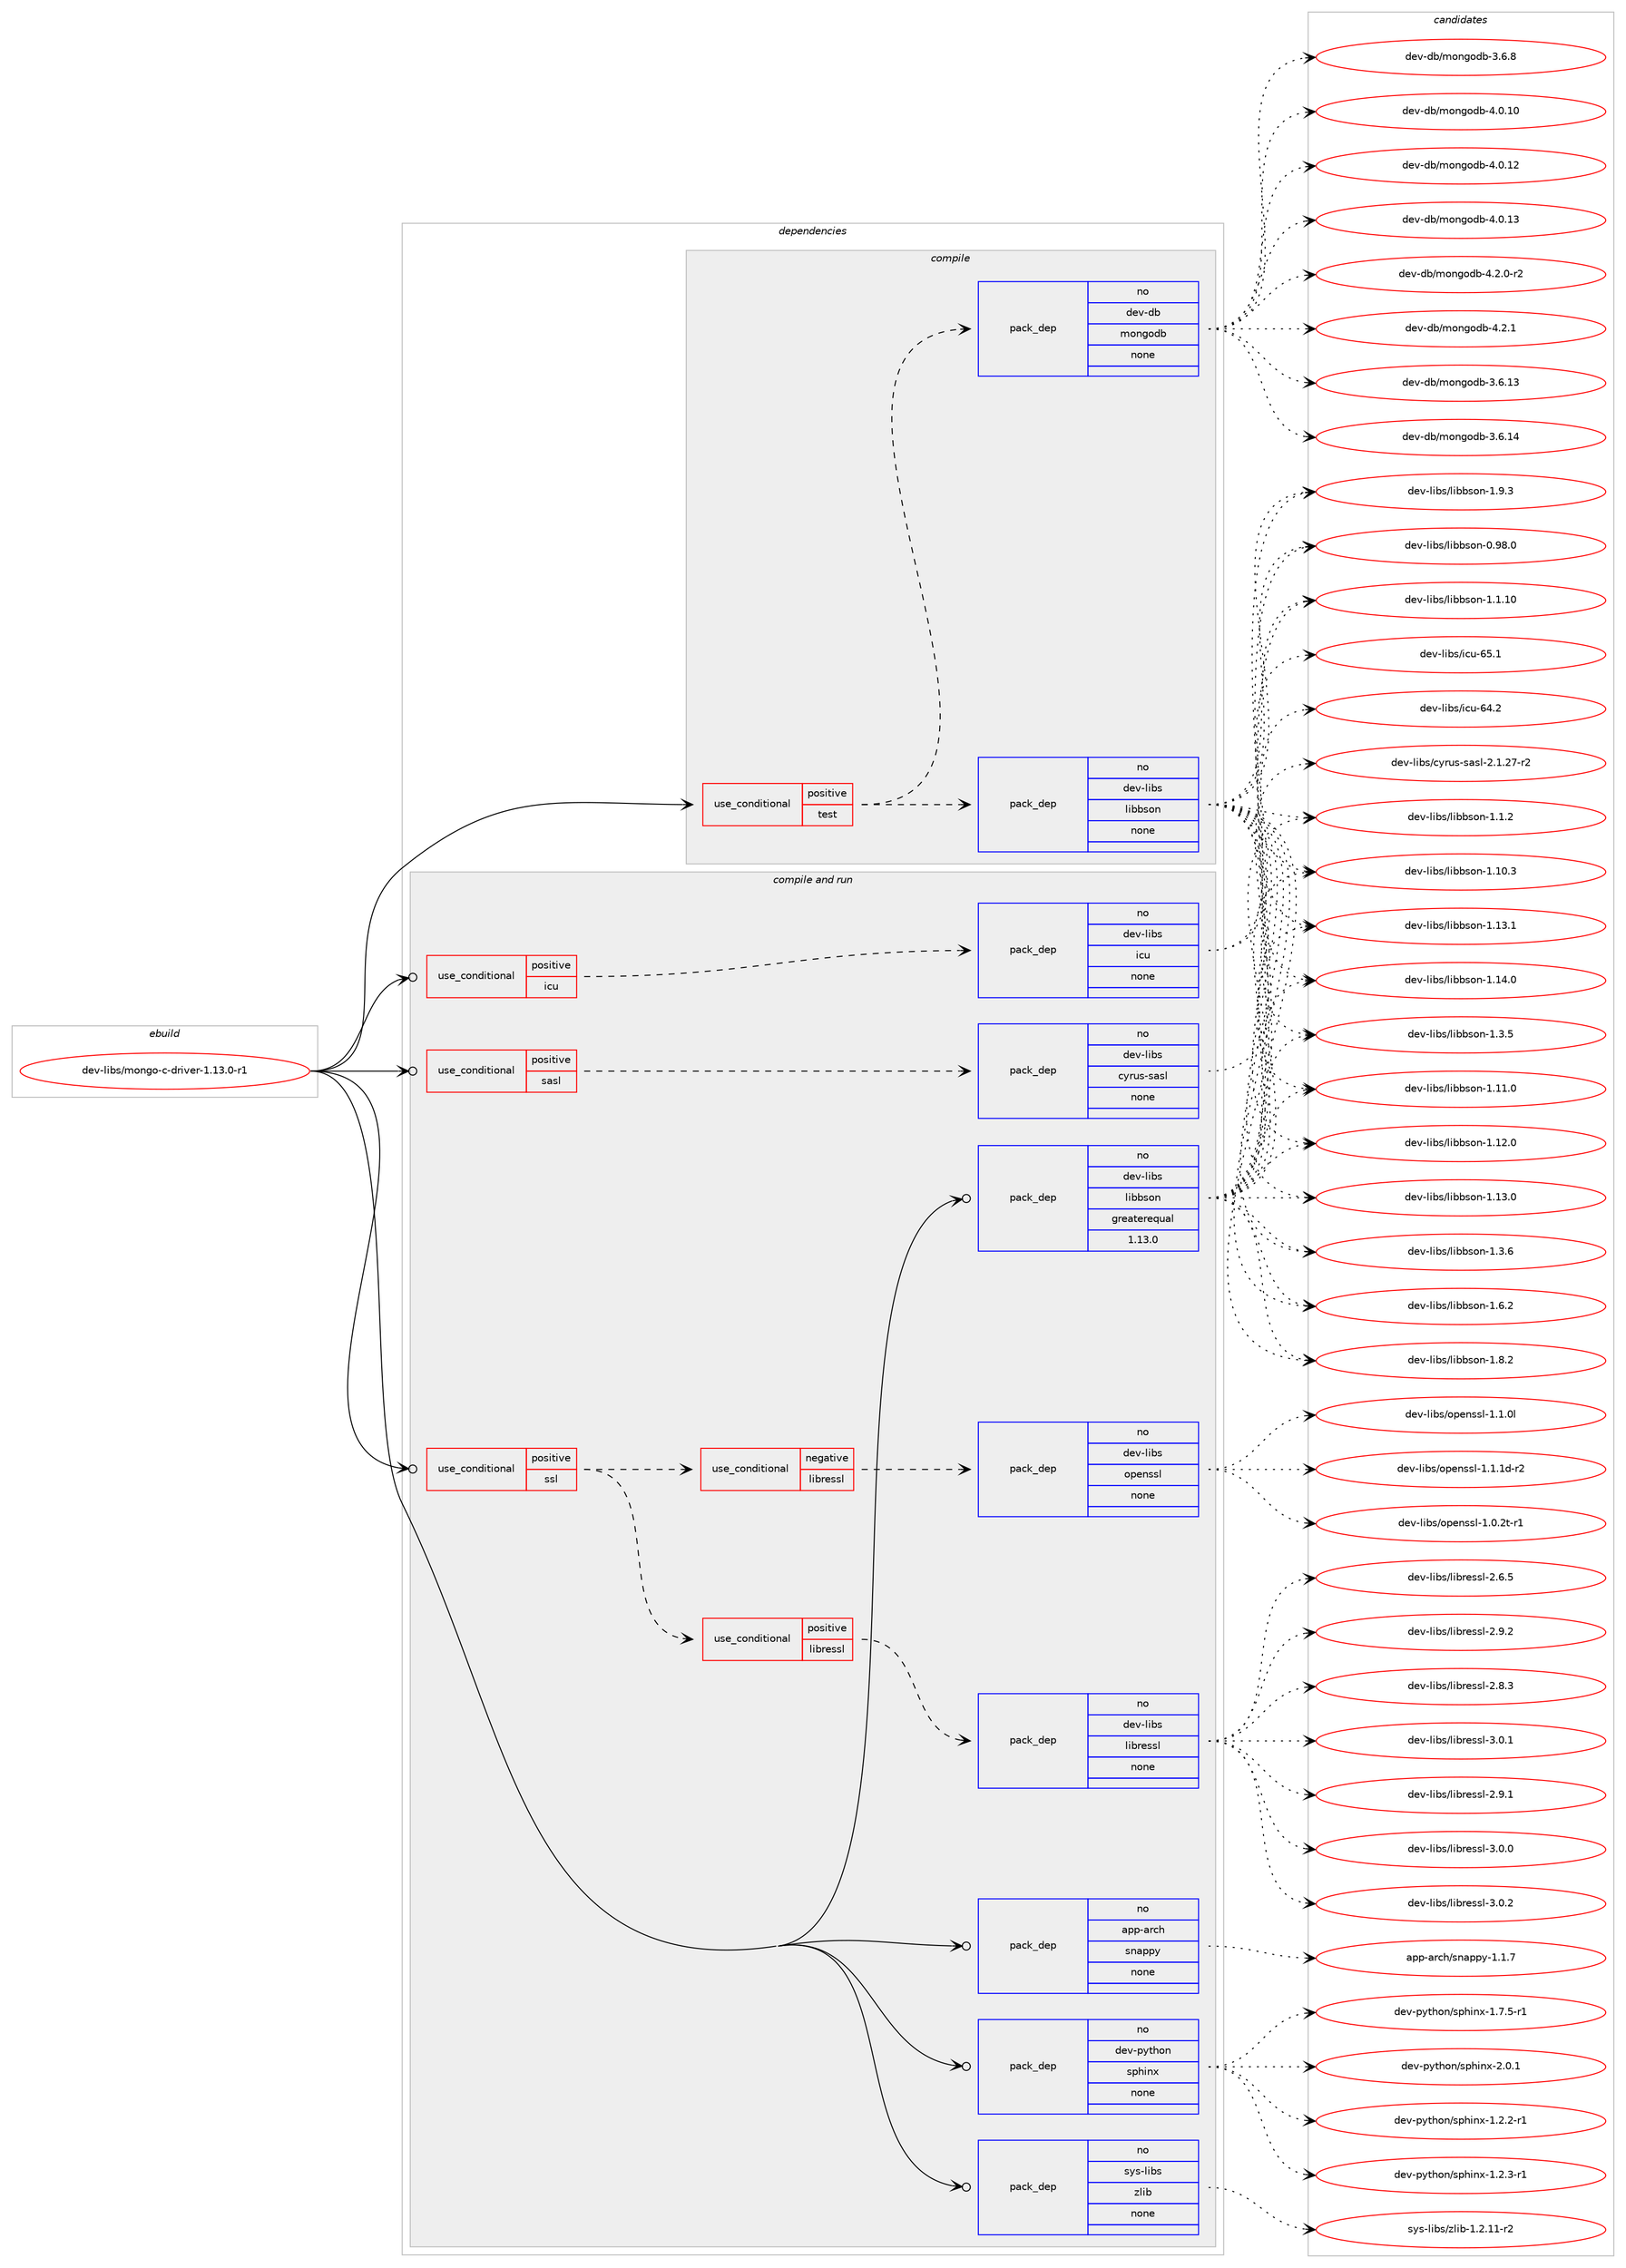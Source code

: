 digraph prolog {

# *************
# Graph options
# *************

newrank=true;
concentrate=true;
compound=true;
graph [rankdir=LR,fontname=Helvetica,fontsize=10,ranksep=1.5];#, ranksep=2.5, nodesep=0.2];
edge  [arrowhead=vee];
node  [fontname=Helvetica,fontsize=10];

# **********
# The ebuild
# **********

subgraph cluster_leftcol {
color=gray;
rank=same;
label=<<i>ebuild</i>>;
id [label="dev-libs/mongo-c-driver-1.13.0-r1", color=red, width=4, href="../dev-libs/mongo-c-driver-1.13.0-r1.svg"];
}

# ****************
# The dependencies
# ****************

subgraph cluster_midcol {
color=gray;
label=<<i>dependencies</i>>;
subgraph cluster_compile {
fillcolor="#eeeeee";
style=filled;
label=<<i>compile</i>>;
subgraph cond132276 {
dependency567890 [label=<<TABLE BORDER="0" CELLBORDER="1" CELLSPACING="0" CELLPADDING="4"><TR><TD ROWSPAN="3" CELLPADDING="10">use_conditional</TD></TR><TR><TD>positive</TD></TR><TR><TD>test</TD></TR></TABLE>>, shape=none, color=red];
subgraph pack424052 {
dependency567891 [label=<<TABLE BORDER="0" CELLBORDER="1" CELLSPACING="0" CELLPADDING="4" WIDTH="220"><TR><TD ROWSPAN="6" CELLPADDING="30">pack_dep</TD></TR><TR><TD WIDTH="110">no</TD></TR><TR><TD>dev-db</TD></TR><TR><TD>mongodb</TD></TR><TR><TD>none</TD></TR><TR><TD></TD></TR></TABLE>>, shape=none, color=blue];
}
dependency567890:e -> dependency567891:w [weight=20,style="dashed",arrowhead="vee"];
subgraph pack424053 {
dependency567892 [label=<<TABLE BORDER="0" CELLBORDER="1" CELLSPACING="0" CELLPADDING="4" WIDTH="220"><TR><TD ROWSPAN="6" CELLPADDING="30">pack_dep</TD></TR><TR><TD WIDTH="110">no</TD></TR><TR><TD>dev-libs</TD></TR><TR><TD>libbson</TD></TR><TR><TD>none</TD></TR><TR><TD></TD></TR></TABLE>>, shape=none, color=blue];
}
dependency567890:e -> dependency567892:w [weight=20,style="dashed",arrowhead="vee"];
}
id:e -> dependency567890:w [weight=20,style="solid",arrowhead="vee"];
}
subgraph cluster_compileandrun {
fillcolor="#eeeeee";
style=filled;
label=<<i>compile and run</i>>;
subgraph cond132277 {
dependency567893 [label=<<TABLE BORDER="0" CELLBORDER="1" CELLSPACING="0" CELLPADDING="4"><TR><TD ROWSPAN="3" CELLPADDING="10">use_conditional</TD></TR><TR><TD>positive</TD></TR><TR><TD>icu</TD></TR></TABLE>>, shape=none, color=red];
subgraph pack424054 {
dependency567894 [label=<<TABLE BORDER="0" CELLBORDER="1" CELLSPACING="0" CELLPADDING="4" WIDTH="220"><TR><TD ROWSPAN="6" CELLPADDING="30">pack_dep</TD></TR><TR><TD WIDTH="110">no</TD></TR><TR><TD>dev-libs</TD></TR><TR><TD>icu</TD></TR><TR><TD>none</TD></TR><TR><TD></TD></TR></TABLE>>, shape=none, color=blue];
}
dependency567893:e -> dependency567894:w [weight=20,style="dashed",arrowhead="vee"];
}
id:e -> dependency567893:w [weight=20,style="solid",arrowhead="odotvee"];
subgraph cond132278 {
dependency567895 [label=<<TABLE BORDER="0" CELLBORDER="1" CELLSPACING="0" CELLPADDING="4"><TR><TD ROWSPAN="3" CELLPADDING="10">use_conditional</TD></TR><TR><TD>positive</TD></TR><TR><TD>sasl</TD></TR></TABLE>>, shape=none, color=red];
subgraph pack424055 {
dependency567896 [label=<<TABLE BORDER="0" CELLBORDER="1" CELLSPACING="0" CELLPADDING="4" WIDTH="220"><TR><TD ROWSPAN="6" CELLPADDING="30">pack_dep</TD></TR><TR><TD WIDTH="110">no</TD></TR><TR><TD>dev-libs</TD></TR><TR><TD>cyrus-sasl</TD></TR><TR><TD>none</TD></TR><TR><TD></TD></TR></TABLE>>, shape=none, color=blue];
}
dependency567895:e -> dependency567896:w [weight=20,style="dashed",arrowhead="vee"];
}
id:e -> dependency567895:w [weight=20,style="solid",arrowhead="odotvee"];
subgraph cond132279 {
dependency567897 [label=<<TABLE BORDER="0" CELLBORDER="1" CELLSPACING="0" CELLPADDING="4"><TR><TD ROWSPAN="3" CELLPADDING="10">use_conditional</TD></TR><TR><TD>positive</TD></TR><TR><TD>ssl</TD></TR></TABLE>>, shape=none, color=red];
subgraph cond132280 {
dependency567898 [label=<<TABLE BORDER="0" CELLBORDER="1" CELLSPACING="0" CELLPADDING="4"><TR><TD ROWSPAN="3" CELLPADDING="10">use_conditional</TD></TR><TR><TD>negative</TD></TR><TR><TD>libressl</TD></TR></TABLE>>, shape=none, color=red];
subgraph pack424056 {
dependency567899 [label=<<TABLE BORDER="0" CELLBORDER="1" CELLSPACING="0" CELLPADDING="4" WIDTH="220"><TR><TD ROWSPAN="6" CELLPADDING="30">pack_dep</TD></TR><TR><TD WIDTH="110">no</TD></TR><TR><TD>dev-libs</TD></TR><TR><TD>openssl</TD></TR><TR><TD>none</TD></TR><TR><TD></TD></TR></TABLE>>, shape=none, color=blue];
}
dependency567898:e -> dependency567899:w [weight=20,style="dashed",arrowhead="vee"];
}
dependency567897:e -> dependency567898:w [weight=20,style="dashed",arrowhead="vee"];
subgraph cond132281 {
dependency567900 [label=<<TABLE BORDER="0" CELLBORDER="1" CELLSPACING="0" CELLPADDING="4"><TR><TD ROWSPAN="3" CELLPADDING="10">use_conditional</TD></TR><TR><TD>positive</TD></TR><TR><TD>libressl</TD></TR></TABLE>>, shape=none, color=red];
subgraph pack424057 {
dependency567901 [label=<<TABLE BORDER="0" CELLBORDER="1" CELLSPACING="0" CELLPADDING="4" WIDTH="220"><TR><TD ROWSPAN="6" CELLPADDING="30">pack_dep</TD></TR><TR><TD WIDTH="110">no</TD></TR><TR><TD>dev-libs</TD></TR><TR><TD>libressl</TD></TR><TR><TD>none</TD></TR><TR><TD></TD></TR></TABLE>>, shape=none, color=blue];
}
dependency567900:e -> dependency567901:w [weight=20,style="dashed",arrowhead="vee"];
}
dependency567897:e -> dependency567900:w [weight=20,style="dashed",arrowhead="vee"];
}
id:e -> dependency567897:w [weight=20,style="solid",arrowhead="odotvee"];
subgraph pack424058 {
dependency567902 [label=<<TABLE BORDER="0" CELLBORDER="1" CELLSPACING="0" CELLPADDING="4" WIDTH="220"><TR><TD ROWSPAN="6" CELLPADDING="30">pack_dep</TD></TR><TR><TD WIDTH="110">no</TD></TR><TR><TD>app-arch</TD></TR><TR><TD>snappy</TD></TR><TR><TD>none</TD></TR><TR><TD></TD></TR></TABLE>>, shape=none, color=blue];
}
id:e -> dependency567902:w [weight=20,style="solid",arrowhead="odotvee"];
subgraph pack424059 {
dependency567903 [label=<<TABLE BORDER="0" CELLBORDER="1" CELLSPACING="0" CELLPADDING="4" WIDTH="220"><TR><TD ROWSPAN="6" CELLPADDING="30">pack_dep</TD></TR><TR><TD WIDTH="110">no</TD></TR><TR><TD>dev-libs</TD></TR><TR><TD>libbson</TD></TR><TR><TD>greaterequal</TD></TR><TR><TD>1.13.0</TD></TR></TABLE>>, shape=none, color=blue];
}
id:e -> dependency567903:w [weight=20,style="solid",arrowhead="odotvee"];
subgraph pack424060 {
dependency567904 [label=<<TABLE BORDER="0" CELLBORDER="1" CELLSPACING="0" CELLPADDING="4" WIDTH="220"><TR><TD ROWSPAN="6" CELLPADDING="30">pack_dep</TD></TR><TR><TD WIDTH="110">no</TD></TR><TR><TD>dev-python</TD></TR><TR><TD>sphinx</TD></TR><TR><TD>none</TD></TR><TR><TD></TD></TR></TABLE>>, shape=none, color=blue];
}
id:e -> dependency567904:w [weight=20,style="solid",arrowhead="odotvee"];
subgraph pack424061 {
dependency567905 [label=<<TABLE BORDER="0" CELLBORDER="1" CELLSPACING="0" CELLPADDING="4" WIDTH="220"><TR><TD ROWSPAN="6" CELLPADDING="30">pack_dep</TD></TR><TR><TD WIDTH="110">no</TD></TR><TR><TD>sys-libs</TD></TR><TR><TD>zlib</TD></TR><TR><TD>none</TD></TR><TR><TD></TD></TR></TABLE>>, shape=none, color=blue];
}
id:e -> dependency567905:w [weight=20,style="solid",arrowhead="odotvee"];
}
subgraph cluster_run {
fillcolor="#eeeeee";
style=filled;
label=<<i>run</i>>;
}
}

# **************
# The candidates
# **************

subgraph cluster_choices {
rank=same;
color=gray;
label=<<i>candidates</i>>;

subgraph choice424052 {
color=black;
nodesep=1;
choice1001011184510098471091111101031111009845514654464951 [label="dev-db/mongodb-3.6.13", color=red, width=4,href="../dev-db/mongodb-3.6.13.svg"];
choice1001011184510098471091111101031111009845514654464952 [label="dev-db/mongodb-3.6.14", color=red, width=4,href="../dev-db/mongodb-3.6.14.svg"];
choice10010111845100984710911111010311110098455146544656 [label="dev-db/mongodb-3.6.8", color=red, width=4,href="../dev-db/mongodb-3.6.8.svg"];
choice1001011184510098471091111101031111009845524648464948 [label="dev-db/mongodb-4.0.10", color=red, width=4,href="../dev-db/mongodb-4.0.10.svg"];
choice1001011184510098471091111101031111009845524648464950 [label="dev-db/mongodb-4.0.12", color=red, width=4,href="../dev-db/mongodb-4.0.12.svg"];
choice1001011184510098471091111101031111009845524648464951 [label="dev-db/mongodb-4.0.13", color=red, width=4,href="../dev-db/mongodb-4.0.13.svg"];
choice100101118451009847109111110103111100984552465046484511450 [label="dev-db/mongodb-4.2.0-r2", color=red, width=4,href="../dev-db/mongodb-4.2.0-r2.svg"];
choice10010111845100984710911111010311110098455246504649 [label="dev-db/mongodb-4.2.1", color=red, width=4,href="../dev-db/mongodb-4.2.1.svg"];
dependency567891:e -> choice1001011184510098471091111101031111009845514654464951:w [style=dotted,weight="100"];
dependency567891:e -> choice1001011184510098471091111101031111009845514654464952:w [style=dotted,weight="100"];
dependency567891:e -> choice10010111845100984710911111010311110098455146544656:w [style=dotted,weight="100"];
dependency567891:e -> choice1001011184510098471091111101031111009845524648464948:w [style=dotted,weight="100"];
dependency567891:e -> choice1001011184510098471091111101031111009845524648464950:w [style=dotted,weight="100"];
dependency567891:e -> choice1001011184510098471091111101031111009845524648464951:w [style=dotted,weight="100"];
dependency567891:e -> choice100101118451009847109111110103111100984552465046484511450:w [style=dotted,weight="100"];
dependency567891:e -> choice10010111845100984710911111010311110098455246504649:w [style=dotted,weight="100"];
}
subgraph choice424053 {
color=black;
nodesep=1;
choice100101118451081059811547108105989811511111045484657564648 [label="dev-libs/libbson-0.98.0", color=red, width=4,href="../dev-libs/libbson-0.98.0.svg"];
choice100101118451081059811547108105989811511111045494649464948 [label="dev-libs/libbson-1.1.10", color=red, width=4,href="../dev-libs/libbson-1.1.10.svg"];
choice1001011184510810598115471081059898115111110454946494650 [label="dev-libs/libbson-1.1.2", color=red, width=4,href="../dev-libs/libbson-1.1.2.svg"];
choice100101118451081059811547108105989811511111045494649484651 [label="dev-libs/libbson-1.10.3", color=red, width=4,href="../dev-libs/libbson-1.10.3.svg"];
choice100101118451081059811547108105989811511111045494649494648 [label="dev-libs/libbson-1.11.0", color=red, width=4,href="../dev-libs/libbson-1.11.0.svg"];
choice100101118451081059811547108105989811511111045494649504648 [label="dev-libs/libbson-1.12.0", color=red, width=4,href="../dev-libs/libbson-1.12.0.svg"];
choice100101118451081059811547108105989811511111045494649514648 [label="dev-libs/libbson-1.13.0", color=red, width=4,href="../dev-libs/libbson-1.13.0.svg"];
choice100101118451081059811547108105989811511111045494649514649 [label="dev-libs/libbson-1.13.1", color=red, width=4,href="../dev-libs/libbson-1.13.1.svg"];
choice100101118451081059811547108105989811511111045494649524648 [label="dev-libs/libbson-1.14.0", color=red, width=4,href="../dev-libs/libbson-1.14.0.svg"];
choice1001011184510810598115471081059898115111110454946514653 [label="dev-libs/libbson-1.3.5", color=red, width=4,href="../dev-libs/libbson-1.3.5.svg"];
choice1001011184510810598115471081059898115111110454946514654 [label="dev-libs/libbson-1.3.6", color=red, width=4,href="../dev-libs/libbson-1.3.6.svg"];
choice1001011184510810598115471081059898115111110454946544650 [label="dev-libs/libbson-1.6.2", color=red, width=4,href="../dev-libs/libbson-1.6.2.svg"];
choice1001011184510810598115471081059898115111110454946564650 [label="dev-libs/libbson-1.8.2", color=red, width=4,href="../dev-libs/libbson-1.8.2.svg"];
choice1001011184510810598115471081059898115111110454946574651 [label="dev-libs/libbson-1.9.3", color=red, width=4,href="../dev-libs/libbson-1.9.3.svg"];
dependency567892:e -> choice100101118451081059811547108105989811511111045484657564648:w [style=dotted,weight="100"];
dependency567892:e -> choice100101118451081059811547108105989811511111045494649464948:w [style=dotted,weight="100"];
dependency567892:e -> choice1001011184510810598115471081059898115111110454946494650:w [style=dotted,weight="100"];
dependency567892:e -> choice100101118451081059811547108105989811511111045494649484651:w [style=dotted,weight="100"];
dependency567892:e -> choice100101118451081059811547108105989811511111045494649494648:w [style=dotted,weight="100"];
dependency567892:e -> choice100101118451081059811547108105989811511111045494649504648:w [style=dotted,weight="100"];
dependency567892:e -> choice100101118451081059811547108105989811511111045494649514648:w [style=dotted,weight="100"];
dependency567892:e -> choice100101118451081059811547108105989811511111045494649514649:w [style=dotted,weight="100"];
dependency567892:e -> choice100101118451081059811547108105989811511111045494649524648:w [style=dotted,weight="100"];
dependency567892:e -> choice1001011184510810598115471081059898115111110454946514653:w [style=dotted,weight="100"];
dependency567892:e -> choice1001011184510810598115471081059898115111110454946514654:w [style=dotted,weight="100"];
dependency567892:e -> choice1001011184510810598115471081059898115111110454946544650:w [style=dotted,weight="100"];
dependency567892:e -> choice1001011184510810598115471081059898115111110454946564650:w [style=dotted,weight="100"];
dependency567892:e -> choice1001011184510810598115471081059898115111110454946574651:w [style=dotted,weight="100"];
}
subgraph choice424054 {
color=black;
nodesep=1;
choice100101118451081059811547105991174554524650 [label="dev-libs/icu-64.2", color=red, width=4,href="../dev-libs/icu-64.2.svg"];
choice100101118451081059811547105991174554534649 [label="dev-libs/icu-65.1", color=red, width=4,href="../dev-libs/icu-65.1.svg"];
dependency567894:e -> choice100101118451081059811547105991174554524650:w [style=dotted,weight="100"];
dependency567894:e -> choice100101118451081059811547105991174554534649:w [style=dotted,weight="100"];
}
subgraph choice424055 {
color=black;
nodesep=1;
choice100101118451081059811547991211141171154511597115108455046494650554511450 [label="dev-libs/cyrus-sasl-2.1.27-r2", color=red, width=4,href="../dev-libs/cyrus-sasl-2.1.27-r2.svg"];
dependency567896:e -> choice100101118451081059811547991211141171154511597115108455046494650554511450:w [style=dotted,weight="100"];
}
subgraph choice424056 {
color=black;
nodesep=1;
choice1001011184510810598115471111121011101151151084549464846501164511449 [label="dev-libs/openssl-1.0.2t-r1", color=red, width=4,href="../dev-libs/openssl-1.0.2t-r1.svg"];
choice100101118451081059811547111112101110115115108454946494648108 [label="dev-libs/openssl-1.1.0l", color=red, width=4,href="../dev-libs/openssl-1.1.0l.svg"];
choice1001011184510810598115471111121011101151151084549464946491004511450 [label="dev-libs/openssl-1.1.1d-r2", color=red, width=4,href="../dev-libs/openssl-1.1.1d-r2.svg"];
dependency567899:e -> choice1001011184510810598115471111121011101151151084549464846501164511449:w [style=dotted,weight="100"];
dependency567899:e -> choice100101118451081059811547111112101110115115108454946494648108:w [style=dotted,weight="100"];
dependency567899:e -> choice1001011184510810598115471111121011101151151084549464946491004511450:w [style=dotted,weight="100"];
}
subgraph choice424057 {
color=black;
nodesep=1;
choice10010111845108105981154710810598114101115115108455046544653 [label="dev-libs/libressl-2.6.5", color=red, width=4,href="../dev-libs/libressl-2.6.5.svg"];
choice10010111845108105981154710810598114101115115108455046564651 [label="dev-libs/libressl-2.8.3", color=red, width=4,href="../dev-libs/libressl-2.8.3.svg"];
choice10010111845108105981154710810598114101115115108455046574649 [label="dev-libs/libressl-2.9.1", color=red, width=4,href="../dev-libs/libressl-2.9.1.svg"];
choice10010111845108105981154710810598114101115115108455046574650 [label="dev-libs/libressl-2.9.2", color=red, width=4,href="../dev-libs/libressl-2.9.2.svg"];
choice10010111845108105981154710810598114101115115108455146484648 [label="dev-libs/libressl-3.0.0", color=red, width=4,href="../dev-libs/libressl-3.0.0.svg"];
choice10010111845108105981154710810598114101115115108455146484649 [label="dev-libs/libressl-3.0.1", color=red, width=4,href="../dev-libs/libressl-3.0.1.svg"];
choice10010111845108105981154710810598114101115115108455146484650 [label="dev-libs/libressl-3.0.2", color=red, width=4,href="../dev-libs/libressl-3.0.2.svg"];
dependency567901:e -> choice10010111845108105981154710810598114101115115108455046544653:w [style=dotted,weight="100"];
dependency567901:e -> choice10010111845108105981154710810598114101115115108455046564651:w [style=dotted,weight="100"];
dependency567901:e -> choice10010111845108105981154710810598114101115115108455046574649:w [style=dotted,weight="100"];
dependency567901:e -> choice10010111845108105981154710810598114101115115108455046574650:w [style=dotted,weight="100"];
dependency567901:e -> choice10010111845108105981154710810598114101115115108455146484648:w [style=dotted,weight="100"];
dependency567901:e -> choice10010111845108105981154710810598114101115115108455146484649:w [style=dotted,weight="100"];
dependency567901:e -> choice10010111845108105981154710810598114101115115108455146484650:w [style=dotted,weight="100"];
}
subgraph choice424058 {
color=black;
nodesep=1;
choice971121124597114991044711511097112112121454946494655 [label="app-arch/snappy-1.1.7", color=red, width=4,href="../app-arch/snappy-1.1.7.svg"];
dependency567902:e -> choice971121124597114991044711511097112112121454946494655:w [style=dotted,weight="100"];
}
subgraph choice424059 {
color=black;
nodesep=1;
choice100101118451081059811547108105989811511111045484657564648 [label="dev-libs/libbson-0.98.0", color=red, width=4,href="../dev-libs/libbson-0.98.0.svg"];
choice100101118451081059811547108105989811511111045494649464948 [label="dev-libs/libbson-1.1.10", color=red, width=4,href="../dev-libs/libbson-1.1.10.svg"];
choice1001011184510810598115471081059898115111110454946494650 [label="dev-libs/libbson-1.1.2", color=red, width=4,href="../dev-libs/libbson-1.1.2.svg"];
choice100101118451081059811547108105989811511111045494649484651 [label="dev-libs/libbson-1.10.3", color=red, width=4,href="../dev-libs/libbson-1.10.3.svg"];
choice100101118451081059811547108105989811511111045494649494648 [label="dev-libs/libbson-1.11.0", color=red, width=4,href="../dev-libs/libbson-1.11.0.svg"];
choice100101118451081059811547108105989811511111045494649504648 [label="dev-libs/libbson-1.12.0", color=red, width=4,href="../dev-libs/libbson-1.12.0.svg"];
choice100101118451081059811547108105989811511111045494649514648 [label="dev-libs/libbson-1.13.0", color=red, width=4,href="../dev-libs/libbson-1.13.0.svg"];
choice100101118451081059811547108105989811511111045494649514649 [label="dev-libs/libbson-1.13.1", color=red, width=4,href="../dev-libs/libbson-1.13.1.svg"];
choice100101118451081059811547108105989811511111045494649524648 [label="dev-libs/libbson-1.14.0", color=red, width=4,href="../dev-libs/libbson-1.14.0.svg"];
choice1001011184510810598115471081059898115111110454946514653 [label="dev-libs/libbson-1.3.5", color=red, width=4,href="../dev-libs/libbson-1.3.5.svg"];
choice1001011184510810598115471081059898115111110454946514654 [label="dev-libs/libbson-1.3.6", color=red, width=4,href="../dev-libs/libbson-1.3.6.svg"];
choice1001011184510810598115471081059898115111110454946544650 [label="dev-libs/libbson-1.6.2", color=red, width=4,href="../dev-libs/libbson-1.6.2.svg"];
choice1001011184510810598115471081059898115111110454946564650 [label="dev-libs/libbson-1.8.2", color=red, width=4,href="../dev-libs/libbson-1.8.2.svg"];
choice1001011184510810598115471081059898115111110454946574651 [label="dev-libs/libbson-1.9.3", color=red, width=4,href="../dev-libs/libbson-1.9.3.svg"];
dependency567903:e -> choice100101118451081059811547108105989811511111045484657564648:w [style=dotted,weight="100"];
dependency567903:e -> choice100101118451081059811547108105989811511111045494649464948:w [style=dotted,weight="100"];
dependency567903:e -> choice1001011184510810598115471081059898115111110454946494650:w [style=dotted,weight="100"];
dependency567903:e -> choice100101118451081059811547108105989811511111045494649484651:w [style=dotted,weight="100"];
dependency567903:e -> choice100101118451081059811547108105989811511111045494649494648:w [style=dotted,weight="100"];
dependency567903:e -> choice100101118451081059811547108105989811511111045494649504648:w [style=dotted,weight="100"];
dependency567903:e -> choice100101118451081059811547108105989811511111045494649514648:w [style=dotted,weight="100"];
dependency567903:e -> choice100101118451081059811547108105989811511111045494649514649:w [style=dotted,weight="100"];
dependency567903:e -> choice100101118451081059811547108105989811511111045494649524648:w [style=dotted,weight="100"];
dependency567903:e -> choice1001011184510810598115471081059898115111110454946514653:w [style=dotted,weight="100"];
dependency567903:e -> choice1001011184510810598115471081059898115111110454946514654:w [style=dotted,weight="100"];
dependency567903:e -> choice1001011184510810598115471081059898115111110454946544650:w [style=dotted,weight="100"];
dependency567903:e -> choice1001011184510810598115471081059898115111110454946564650:w [style=dotted,weight="100"];
dependency567903:e -> choice1001011184510810598115471081059898115111110454946574651:w [style=dotted,weight="100"];
}
subgraph choice424060 {
color=black;
nodesep=1;
choice10010111845112121116104111110471151121041051101204549465046504511449 [label="dev-python/sphinx-1.2.2-r1", color=red, width=4,href="../dev-python/sphinx-1.2.2-r1.svg"];
choice10010111845112121116104111110471151121041051101204549465046514511449 [label="dev-python/sphinx-1.2.3-r1", color=red, width=4,href="../dev-python/sphinx-1.2.3-r1.svg"];
choice10010111845112121116104111110471151121041051101204549465546534511449 [label="dev-python/sphinx-1.7.5-r1", color=red, width=4,href="../dev-python/sphinx-1.7.5-r1.svg"];
choice1001011184511212111610411111047115112104105110120455046484649 [label="dev-python/sphinx-2.0.1", color=red, width=4,href="../dev-python/sphinx-2.0.1.svg"];
dependency567904:e -> choice10010111845112121116104111110471151121041051101204549465046504511449:w [style=dotted,weight="100"];
dependency567904:e -> choice10010111845112121116104111110471151121041051101204549465046514511449:w [style=dotted,weight="100"];
dependency567904:e -> choice10010111845112121116104111110471151121041051101204549465546534511449:w [style=dotted,weight="100"];
dependency567904:e -> choice1001011184511212111610411111047115112104105110120455046484649:w [style=dotted,weight="100"];
}
subgraph choice424061 {
color=black;
nodesep=1;
choice11512111545108105981154712210810598454946504649494511450 [label="sys-libs/zlib-1.2.11-r2", color=red, width=4,href="../sys-libs/zlib-1.2.11-r2.svg"];
dependency567905:e -> choice11512111545108105981154712210810598454946504649494511450:w [style=dotted,weight="100"];
}
}

}
